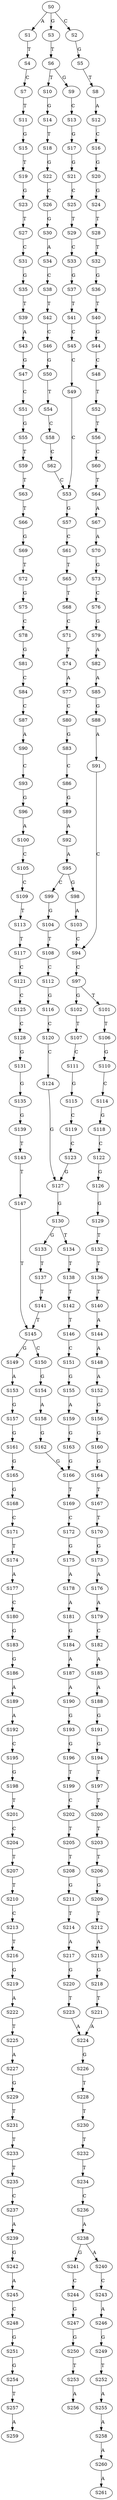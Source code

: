 strict digraph  {
	S0 -> S1 [ label = A ];
	S0 -> S2 [ label = C ];
	S0 -> S3 [ label = G ];
	S1 -> S4 [ label = T ];
	S2 -> S5 [ label = G ];
	S3 -> S6 [ label = T ];
	S4 -> S7 [ label = C ];
	S5 -> S8 [ label = T ];
	S6 -> S9 [ label = G ];
	S6 -> S10 [ label = T ];
	S7 -> S11 [ label = T ];
	S8 -> S12 [ label = A ];
	S9 -> S13 [ label = C ];
	S10 -> S14 [ label = G ];
	S11 -> S15 [ label = G ];
	S12 -> S16 [ label = C ];
	S13 -> S17 [ label = G ];
	S14 -> S18 [ label = T ];
	S15 -> S19 [ label = T ];
	S16 -> S20 [ label = G ];
	S17 -> S21 [ label = G ];
	S18 -> S22 [ label = G ];
	S19 -> S23 [ label = G ];
	S20 -> S24 [ label = G ];
	S21 -> S25 [ label = C ];
	S22 -> S26 [ label = C ];
	S23 -> S27 [ label = T ];
	S24 -> S28 [ label = T ];
	S25 -> S29 [ label = T ];
	S26 -> S30 [ label = G ];
	S27 -> S31 [ label = C ];
	S28 -> S32 [ label = T ];
	S29 -> S33 [ label = C ];
	S30 -> S34 [ label = A ];
	S31 -> S35 [ label = G ];
	S32 -> S36 [ label = G ];
	S33 -> S37 [ label = G ];
	S34 -> S38 [ label = C ];
	S35 -> S39 [ label = T ];
	S36 -> S40 [ label = T ];
	S37 -> S41 [ label = T ];
	S38 -> S42 [ label = T ];
	S39 -> S43 [ label = A ];
	S40 -> S44 [ label = G ];
	S41 -> S45 [ label = C ];
	S42 -> S46 [ label = C ];
	S43 -> S47 [ label = G ];
	S44 -> S48 [ label = C ];
	S45 -> S49 [ label = C ];
	S46 -> S50 [ label = G ];
	S47 -> S51 [ label = C ];
	S48 -> S52 [ label = T ];
	S49 -> S53 [ label = C ];
	S50 -> S54 [ label = T ];
	S51 -> S55 [ label = G ];
	S52 -> S56 [ label = T ];
	S53 -> S57 [ label = G ];
	S54 -> S58 [ label = C ];
	S55 -> S59 [ label = T ];
	S56 -> S60 [ label = C ];
	S57 -> S61 [ label = C ];
	S58 -> S62 [ label = C ];
	S59 -> S63 [ label = T ];
	S60 -> S64 [ label = T ];
	S61 -> S65 [ label = T ];
	S62 -> S53 [ label = C ];
	S63 -> S66 [ label = T ];
	S64 -> S67 [ label = A ];
	S65 -> S68 [ label = T ];
	S66 -> S69 [ label = G ];
	S67 -> S70 [ label = A ];
	S68 -> S71 [ label = C ];
	S69 -> S72 [ label = T ];
	S70 -> S73 [ label = G ];
	S71 -> S74 [ label = T ];
	S72 -> S75 [ label = G ];
	S73 -> S76 [ label = C ];
	S74 -> S77 [ label = A ];
	S75 -> S78 [ label = C ];
	S76 -> S79 [ label = G ];
	S77 -> S80 [ label = C ];
	S78 -> S81 [ label = G ];
	S79 -> S82 [ label = A ];
	S80 -> S83 [ label = G ];
	S81 -> S84 [ label = C ];
	S82 -> S85 [ label = A ];
	S83 -> S86 [ label = C ];
	S84 -> S87 [ label = C ];
	S85 -> S88 [ label = G ];
	S86 -> S89 [ label = G ];
	S87 -> S90 [ label = A ];
	S88 -> S91 [ label = A ];
	S89 -> S92 [ label = A ];
	S90 -> S93 [ label = C ];
	S91 -> S94 [ label = C ];
	S92 -> S95 [ label = A ];
	S93 -> S96 [ label = G ];
	S94 -> S97 [ label = C ];
	S95 -> S98 [ label = G ];
	S95 -> S99 [ label = C ];
	S96 -> S100 [ label = A ];
	S97 -> S101 [ label = T ];
	S97 -> S102 [ label = G ];
	S98 -> S103 [ label = A ];
	S99 -> S104 [ label = G ];
	S100 -> S105 [ label = C ];
	S101 -> S106 [ label = T ];
	S102 -> S107 [ label = T ];
	S103 -> S94 [ label = C ];
	S104 -> S108 [ label = T ];
	S105 -> S109 [ label = C ];
	S106 -> S110 [ label = G ];
	S107 -> S111 [ label = C ];
	S108 -> S112 [ label = C ];
	S109 -> S113 [ label = T ];
	S110 -> S114 [ label = C ];
	S111 -> S115 [ label = G ];
	S112 -> S116 [ label = G ];
	S113 -> S117 [ label = T ];
	S114 -> S118 [ label = G ];
	S115 -> S119 [ label = C ];
	S116 -> S120 [ label = C ];
	S117 -> S121 [ label = C ];
	S118 -> S122 [ label = C ];
	S119 -> S123 [ label = C ];
	S120 -> S124 [ label = C ];
	S121 -> S125 [ label = C ];
	S122 -> S126 [ label = G ];
	S123 -> S127 [ label = G ];
	S124 -> S127 [ label = G ];
	S125 -> S128 [ label = C ];
	S126 -> S129 [ label = G ];
	S127 -> S130 [ label = G ];
	S128 -> S131 [ label = G ];
	S129 -> S132 [ label = T ];
	S130 -> S133 [ label = G ];
	S130 -> S134 [ label = T ];
	S131 -> S135 [ label = G ];
	S132 -> S136 [ label = T ];
	S133 -> S137 [ label = T ];
	S134 -> S138 [ label = T ];
	S135 -> S139 [ label = G ];
	S136 -> S140 [ label = T ];
	S137 -> S141 [ label = T ];
	S138 -> S142 [ label = T ];
	S139 -> S143 [ label = T ];
	S140 -> S144 [ label = A ];
	S141 -> S145 [ label = T ];
	S142 -> S146 [ label = T ];
	S143 -> S147 [ label = T ];
	S144 -> S148 [ label = A ];
	S145 -> S149 [ label = G ];
	S145 -> S150 [ label = C ];
	S146 -> S151 [ label = C ];
	S147 -> S145 [ label = T ];
	S148 -> S152 [ label = A ];
	S149 -> S153 [ label = A ];
	S150 -> S154 [ label = G ];
	S151 -> S155 [ label = G ];
	S152 -> S156 [ label = G ];
	S153 -> S157 [ label = G ];
	S154 -> S158 [ label = A ];
	S155 -> S159 [ label = A ];
	S156 -> S160 [ label = G ];
	S157 -> S161 [ label = G ];
	S158 -> S162 [ label = G ];
	S159 -> S163 [ label = G ];
	S160 -> S164 [ label = G ];
	S161 -> S165 [ label = G ];
	S162 -> S166 [ label = G ];
	S163 -> S166 [ label = G ];
	S164 -> S167 [ label = T ];
	S165 -> S168 [ label = G ];
	S166 -> S169 [ label = T ];
	S167 -> S170 [ label = T ];
	S168 -> S171 [ label = C ];
	S169 -> S172 [ label = C ];
	S170 -> S173 [ label = G ];
	S171 -> S174 [ label = T ];
	S172 -> S175 [ label = G ];
	S173 -> S176 [ label = A ];
	S174 -> S177 [ label = A ];
	S175 -> S178 [ label = A ];
	S176 -> S179 [ label = A ];
	S177 -> S180 [ label = C ];
	S178 -> S181 [ label = A ];
	S179 -> S182 [ label = C ];
	S180 -> S183 [ label = G ];
	S181 -> S184 [ label = G ];
	S182 -> S185 [ label = A ];
	S183 -> S186 [ label = G ];
	S184 -> S187 [ label = A ];
	S185 -> S188 [ label = A ];
	S186 -> S189 [ label = A ];
	S187 -> S190 [ label = A ];
	S188 -> S191 [ label = G ];
	S189 -> S192 [ label = A ];
	S190 -> S193 [ label = G ];
	S191 -> S194 [ label = G ];
	S192 -> S195 [ label = C ];
	S193 -> S196 [ label = G ];
	S194 -> S197 [ label = T ];
	S195 -> S198 [ label = G ];
	S196 -> S199 [ label = T ];
	S197 -> S200 [ label = T ];
	S198 -> S201 [ label = T ];
	S199 -> S202 [ label = C ];
	S200 -> S203 [ label = T ];
	S201 -> S204 [ label = C ];
	S202 -> S205 [ label = T ];
	S203 -> S206 [ label = T ];
	S204 -> S207 [ label = T ];
	S205 -> S208 [ label = T ];
	S206 -> S209 [ label = G ];
	S207 -> S210 [ label = T ];
	S208 -> S211 [ label = G ];
	S209 -> S212 [ label = T ];
	S210 -> S213 [ label = C ];
	S211 -> S214 [ label = T ];
	S212 -> S215 [ label = A ];
	S213 -> S216 [ label = T ];
	S214 -> S217 [ label = A ];
	S215 -> S218 [ label = G ];
	S216 -> S219 [ label = G ];
	S217 -> S220 [ label = G ];
	S218 -> S221 [ label = T ];
	S219 -> S222 [ label = A ];
	S220 -> S223 [ label = T ];
	S221 -> S224 [ label = A ];
	S222 -> S225 [ label = T ];
	S223 -> S224 [ label = A ];
	S224 -> S226 [ label = G ];
	S225 -> S227 [ label = A ];
	S226 -> S228 [ label = T ];
	S227 -> S229 [ label = G ];
	S228 -> S230 [ label = T ];
	S229 -> S231 [ label = T ];
	S230 -> S232 [ label = T ];
	S231 -> S233 [ label = T ];
	S232 -> S234 [ label = T ];
	S233 -> S235 [ label = T ];
	S234 -> S236 [ label = C ];
	S235 -> S237 [ label = C ];
	S236 -> S238 [ label = A ];
	S237 -> S239 [ label = A ];
	S238 -> S240 [ label = A ];
	S238 -> S241 [ label = G ];
	S239 -> S242 [ label = G ];
	S240 -> S243 [ label = C ];
	S241 -> S244 [ label = C ];
	S242 -> S245 [ label = A ];
	S243 -> S246 [ label = A ];
	S244 -> S247 [ label = G ];
	S245 -> S248 [ label = C ];
	S246 -> S249 [ label = G ];
	S247 -> S250 [ label = G ];
	S248 -> S251 [ label = G ];
	S249 -> S252 [ label = T ];
	S250 -> S253 [ label = T ];
	S251 -> S254 [ label = G ];
	S252 -> S255 [ label = A ];
	S253 -> S256 [ label = A ];
	S254 -> S257 [ label = T ];
	S255 -> S258 [ label = A ];
	S257 -> S259 [ label = A ];
	S258 -> S260 [ label = A ];
	S260 -> S261 [ label = A ];
}
